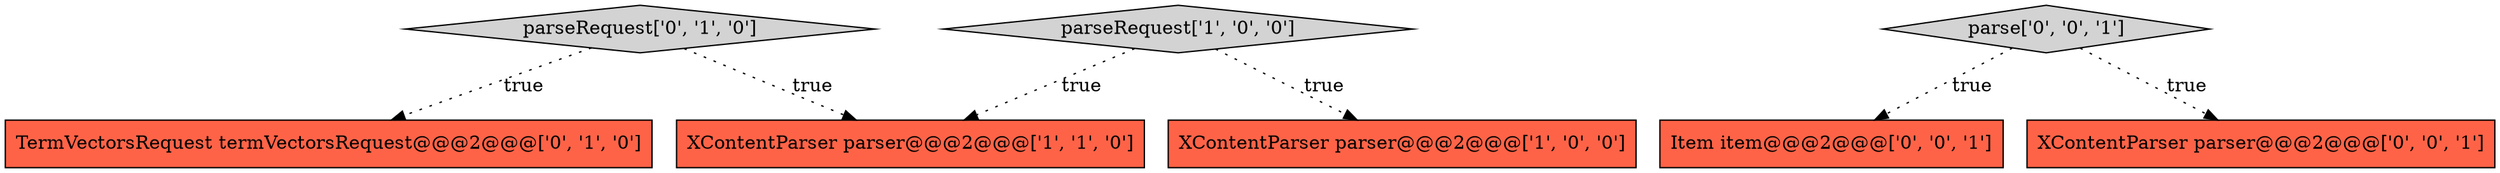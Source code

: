 digraph {
2 [style = filled, label = "XContentParser parser@@@2@@@['1', '1', '0']", fillcolor = tomato, shape = box image = "AAA0AAABBB1BBB"];
7 [style = filled, label = "parse['0', '0', '1']", fillcolor = lightgray, shape = diamond image = "AAA0AAABBB3BBB"];
5 [style = filled, label = "Item item@@@2@@@['0', '0', '1']", fillcolor = tomato, shape = box image = "AAA0AAABBB3BBB"];
0 [style = filled, label = "XContentParser parser@@@2@@@['1', '0', '0']", fillcolor = tomato, shape = box image = "AAA0AAABBB1BBB"];
4 [style = filled, label = "parseRequest['0', '1', '0']", fillcolor = lightgray, shape = diamond image = "AAA0AAABBB2BBB"];
6 [style = filled, label = "XContentParser parser@@@2@@@['0', '0', '1']", fillcolor = tomato, shape = box image = "AAA0AAABBB3BBB"];
1 [style = filled, label = "parseRequest['1', '0', '0']", fillcolor = lightgray, shape = diamond image = "AAA0AAABBB1BBB"];
3 [style = filled, label = "TermVectorsRequest termVectorsRequest@@@2@@@['0', '1', '0']", fillcolor = tomato, shape = box image = "AAA0AAABBB2BBB"];
1->2 [style = dotted, label="true"];
4->3 [style = dotted, label="true"];
1->0 [style = dotted, label="true"];
4->2 [style = dotted, label="true"];
7->5 [style = dotted, label="true"];
7->6 [style = dotted, label="true"];
}
